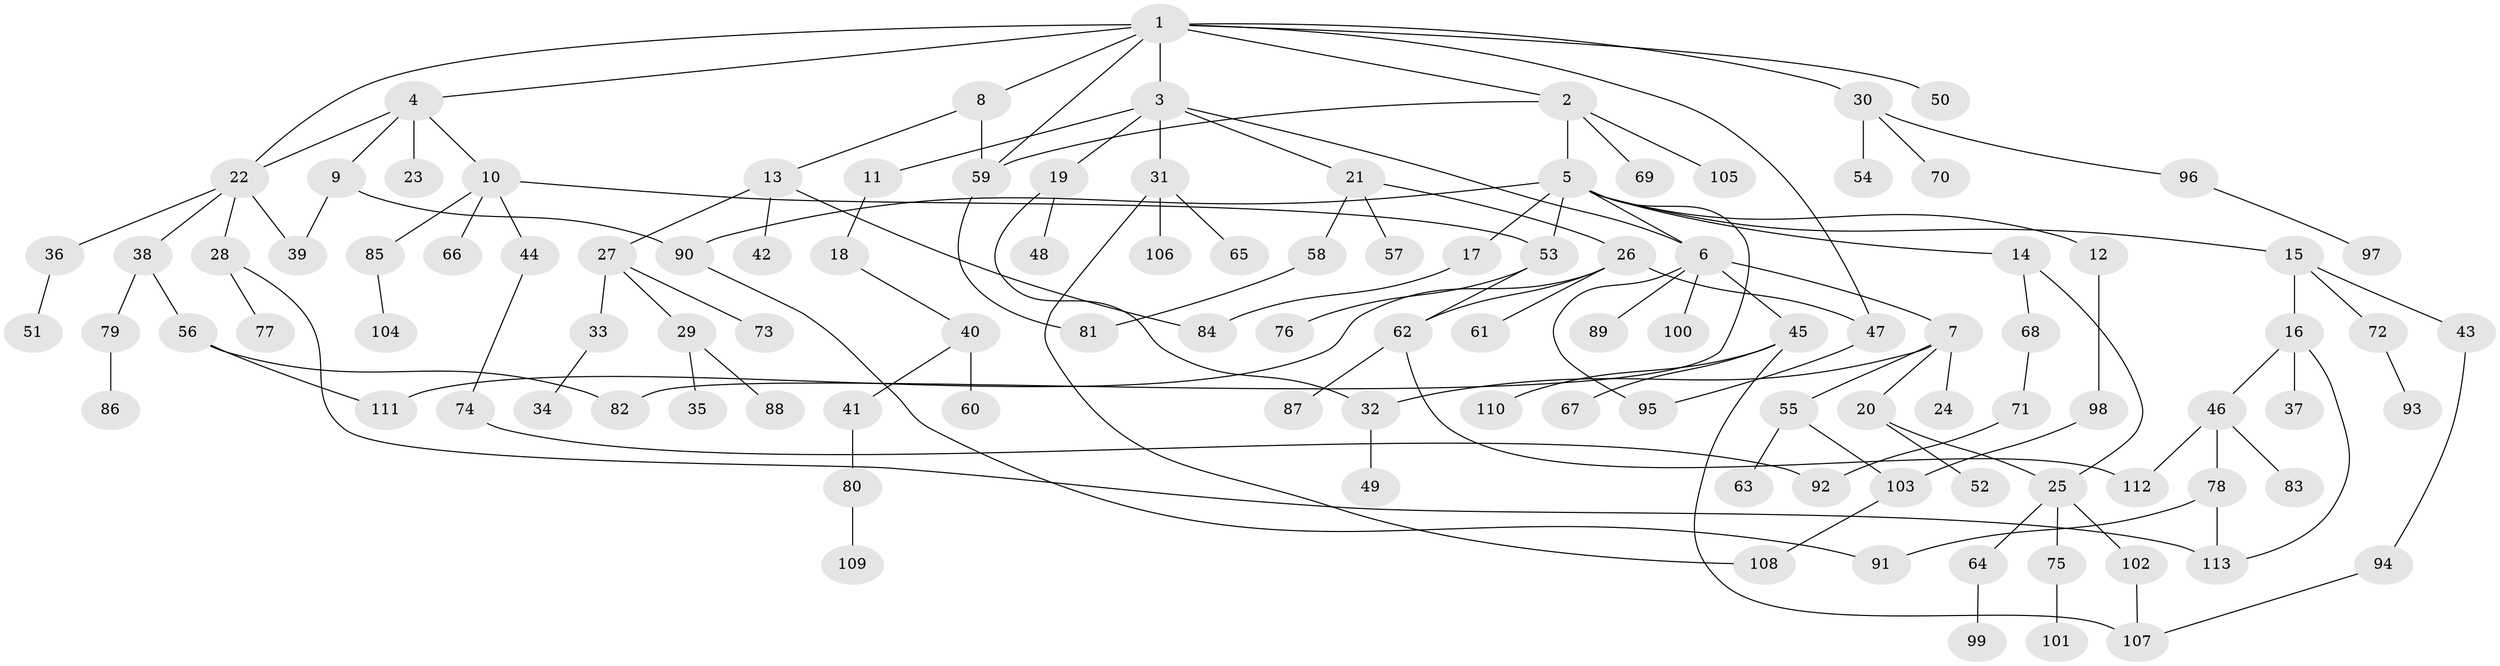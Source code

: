 // coarse degree distribution, {7: 0.014492753623188406, 4: 0.10144927536231885, 6: 0.043478260869565216, 3: 0.2028985507246377, 9: 0.014492753623188406, 2: 0.36231884057971014, 5: 0.028985507246376812, 1: 0.2318840579710145}
// Generated by graph-tools (version 1.1) at 2025/48/03/04/25 22:48:53]
// undirected, 113 vertices, 137 edges
graph export_dot {
  node [color=gray90,style=filled];
  1;
  2;
  3;
  4;
  5;
  6;
  7;
  8;
  9;
  10;
  11;
  12;
  13;
  14;
  15;
  16;
  17;
  18;
  19;
  20;
  21;
  22;
  23;
  24;
  25;
  26;
  27;
  28;
  29;
  30;
  31;
  32;
  33;
  34;
  35;
  36;
  37;
  38;
  39;
  40;
  41;
  42;
  43;
  44;
  45;
  46;
  47;
  48;
  49;
  50;
  51;
  52;
  53;
  54;
  55;
  56;
  57;
  58;
  59;
  60;
  61;
  62;
  63;
  64;
  65;
  66;
  67;
  68;
  69;
  70;
  71;
  72;
  73;
  74;
  75;
  76;
  77;
  78;
  79;
  80;
  81;
  82;
  83;
  84;
  85;
  86;
  87;
  88;
  89;
  90;
  91;
  92;
  93;
  94;
  95;
  96;
  97;
  98;
  99;
  100;
  101;
  102;
  103;
  104;
  105;
  106;
  107;
  108;
  109;
  110;
  111;
  112;
  113;
  1 -- 2;
  1 -- 3;
  1 -- 4;
  1 -- 8;
  1 -- 22;
  1 -- 30;
  1 -- 50;
  1 -- 47;
  1 -- 59;
  2 -- 5;
  2 -- 59;
  2 -- 69;
  2 -- 105;
  3 -- 6;
  3 -- 11;
  3 -- 19;
  3 -- 21;
  3 -- 31;
  4 -- 9;
  4 -- 10;
  4 -- 23;
  4 -- 22;
  5 -- 12;
  5 -- 14;
  5 -- 15;
  5 -- 17;
  5 -- 82;
  5 -- 90;
  5 -- 6;
  5 -- 53;
  6 -- 7;
  6 -- 45;
  6 -- 89;
  6 -- 100;
  6 -- 95;
  7 -- 20;
  7 -- 24;
  7 -- 32;
  7 -- 55;
  8 -- 13;
  8 -- 59;
  9 -- 90;
  9 -- 39;
  10 -- 44;
  10 -- 53;
  10 -- 66;
  10 -- 85;
  11 -- 18;
  12 -- 98;
  13 -- 27;
  13 -- 42;
  13 -- 84;
  14 -- 25;
  14 -- 68;
  15 -- 16;
  15 -- 43;
  15 -- 72;
  16 -- 37;
  16 -- 46;
  16 -- 113;
  17 -- 84;
  18 -- 40;
  19 -- 48;
  19 -- 32;
  20 -- 52;
  20 -- 25;
  21 -- 26;
  21 -- 57;
  21 -- 58;
  22 -- 28;
  22 -- 36;
  22 -- 38;
  22 -- 39;
  25 -- 64;
  25 -- 75;
  25 -- 102;
  26 -- 47;
  26 -- 61;
  26 -- 62;
  26 -- 111;
  27 -- 29;
  27 -- 33;
  27 -- 73;
  28 -- 77;
  28 -- 113;
  29 -- 35;
  29 -- 88;
  30 -- 54;
  30 -- 70;
  30 -- 96;
  31 -- 65;
  31 -- 106;
  31 -- 108;
  32 -- 49;
  33 -- 34;
  36 -- 51;
  38 -- 56;
  38 -- 79;
  40 -- 41;
  40 -- 60;
  41 -- 80;
  43 -- 94;
  44 -- 74;
  45 -- 67;
  45 -- 110;
  45 -- 107;
  46 -- 78;
  46 -- 83;
  46 -- 112;
  47 -- 95;
  53 -- 62;
  53 -- 76;
  55 -- 63;
  55 -- 103;
  56 -- 111;
  56 -- 82;
  58 -- 81;
  59 -- 81;
  62 -- 87;
  62 -- 112;
  64 -- 99;
  68 -- 71;
  71 -- 92;
  72 -- 93;
  74 -- 92;
  75 -- 101;
  78 -- 91;
  78 -- 113;
  79 -- 86;
  80 -- 109;
  85 -- 104;
  90 -- 91;
  94 -- 107;
  96 -- 97;
  98 -- 103;
  102 -- 107;
  103 -- 108;
}
